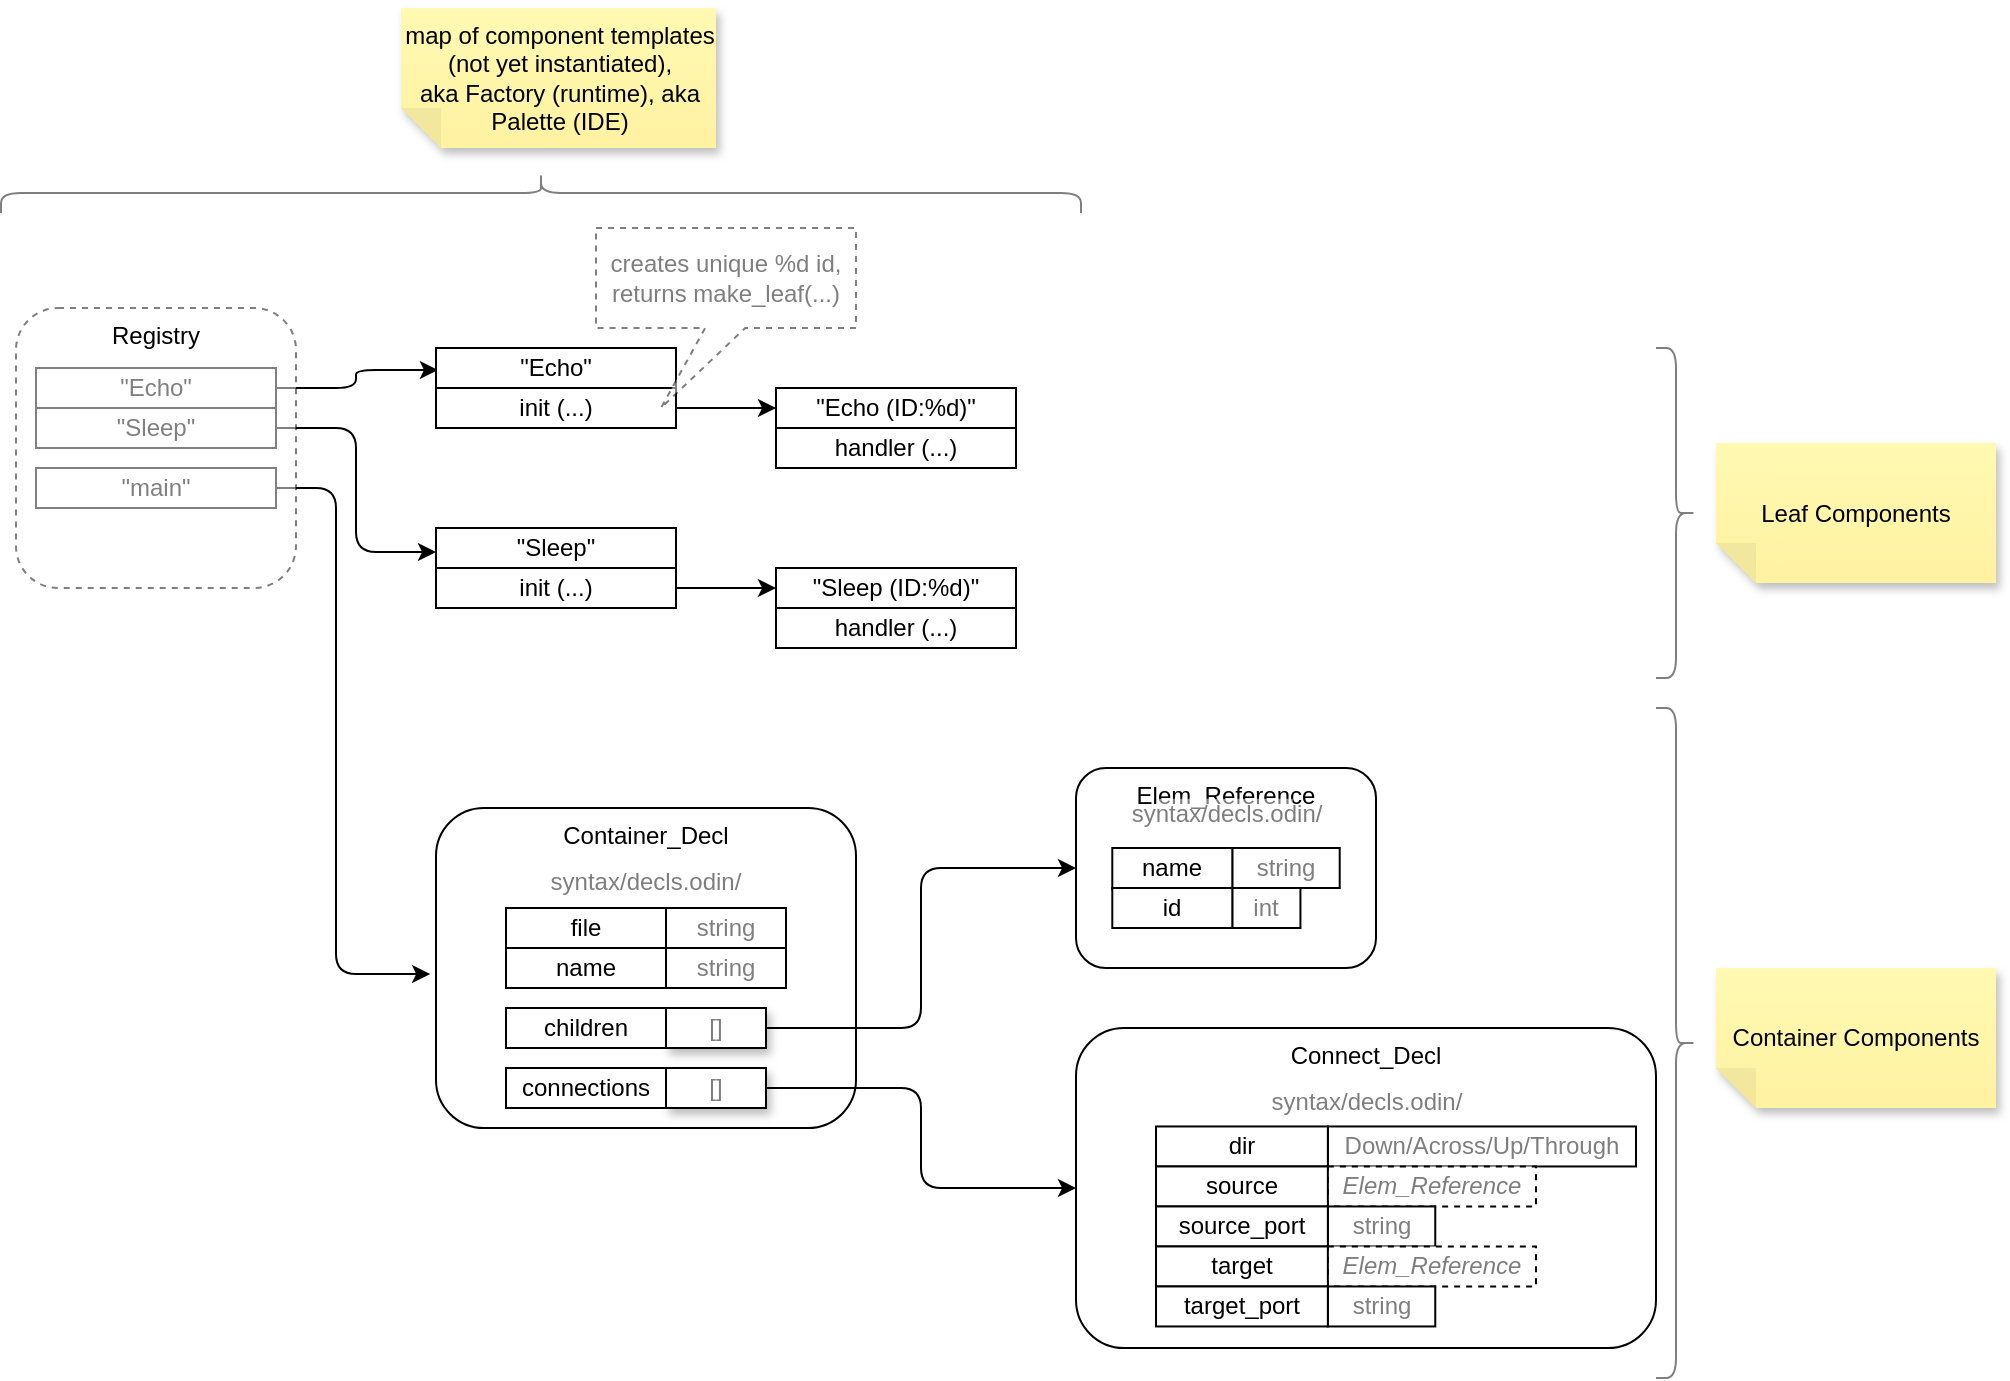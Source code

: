 <mxfile compressed="false" version="21.2.8" type="device" pages="3">
  <diagram id="HIAQpHa9f_TMxrQvzvvr" name="Page-1">
    <mxGraphModel dx="1084" dy="1627" grid="1" gridSize="10" guides="1" tooltips="1" connect="0" arrows="1" fold="1" page="1" pageScale="1" pageWidth="1100" pageHeight="850" math="0" shadow="0">
      <root>
        <mxCell id="0" />
        <mxCell id="1" parent="0" />
        <mxCell id="Gn25AzzNL3TXGhfPI7I1-32" style="edgeStyle=orthogonalEdgeStyle;rounded=1;orthogonalLoop=1;jettySize=auto;html=1;entryX=-0.014;entryY=0.519;entryDx=0;entryDy=0;entryPerimeter=0;" edge="1" parent="1" source="g4-oYEGdUv2HzbDlXlDf-1" target="Gn25AzzNL3TXGhfPI7I1-1">
          <mxGeometry relative="1" as="geometry">
            <Array as="points">
              <mxPoint x="230" y="140" />
              <mxPoint x="230" y="383" />
            </Array>
          </mxGeometry>
        </mxCell>
        <mxCell id="g4-oYEGdUv2HzbDlXlDf-1" value="&quot;main&quot;" style="rounded=0;whiteSpace=wrap;html=1;strokeColor=default;" parent="1" vertex="1">
          <mxGeometry x="80" y="130" width="120" height="20" as="geometry" />
        </mxCell>
        <mxCell id="4T75V_cfwWz9x7sW5jbC-8" style="edgeStyle=orthogonalEdgeStyle;rounded=1;orthogonalLoop=1;jettySize=auto;html=1;entryX=0.008;entryY=0.55;entryDx=0;entryDy=0;entryPerimeter=0;" parent="1" source="4T75V_cfwWz9x7sW5jbC-1" target="4T75V_cfwWz9x7sW5jbC-3" edge="1">
          <mxGeometry relative="1" as="geometry" />
        </mxCell>
        <mxCell id="4T75V_cfwWz9x7sW5jbC-1" value="&quot;Echo&quot;" style="rounded=0;whiteSpace=wrap;html=1;" parent="1" vertex="1">
          <mxGeometry x="80" y="80" width="120" height="20" as="geometry" />
        </mxCell>
        <mxCell id="4T75V_cfwWz9x7sW5jbC-14" style="edgeStyle=orthogonalEdgeStyle;rounded=1;orthogonalLoop=1;jettySize=auto;html=1;entryX=0;entryY=0.6;entryDx=0;entryDy=0;entryPerimeter=0;" parent="1" source="4T75V_cfwWz9x7sW5jbC-2" target="4T75V_cfwWz9x7sW5jbC-9" edge="1">
          <mxGeometry relative="1" as="geometry" />
        </mxCell>
        <mxCell id="4T75V_cfwWz9x7sW5jbC-2" value="&quot;Sleep&quot;" style="rounded=0;whiteSpace=wrap;html=1;" parent="1" vertex="1">
          <mxGeometry x="80" y="100" width="120" height="20" as="geometry" />
        </mxCell>
        <mxCell id="4T75V_cfwWz9x7sW5jbC-3" value="&quot;Echo&quot;" style="rounded=0;whiteSpace=wrap;html=1;" parent="1" vertex="1">
          <mxGeometry x="280" y="70" width="120" height="20" as="geometry" />
        </mxCell>
        <mxCell id="4T75V_cfwWz9x7sW5jbC-7" style="edgeStyle=orthogonalEdgeStyle;rounded=0;orthogonalLoop=1;jettySize=auto;html=1;" parent="1" source="4T75V_cfwWz9x7sW5jbC-4" target="4T75V_cfwWz9x7sW5jbC-5" edge="1">
          <mxGeometry relative="1" as="geometry" />
        </mxCell>
        <mxCell id="4T75V_cfwWz9x7sW5jbC-4" value="init (...)" style="rounded=0;whiteSpace=wrap;html=1;" parent="1" vertex="1">
          <mxGeometry x="280" y="90" width="120" height="20" as="geometry" />
        </mxCell>
        <mxCell id="4T75V_cfwWz9x7sW5jbC-5" value="&quot;Echo (ID:%d)&quot;" style="rounded=0;whiteSpace=wrap;html=1;" parent="1" vertex="1">
          <mxGeometry x="450" y="90" width="120" height="20" as="geometry" />
        </mxCell>
        <mxCell id="4T75V_cfwWz9x7sW5jbC-6" value="handler (...)" style="rounded=0;whiteSpace=wrap;html=1;" parent="1" vertex="1">
          <mxGeometry x="450" y="110" width="120" height="20" as="geometry" />
        </mxCell>
        <mxCell id="4T75V_cfwWz9x7sW5jbC-9" value="&quot;Sleep&quot;" style="rounded=0;whiteSpace=wrap;html=1;" parent="1" vertex="1">
          <mxGeometry x="280" y="160" width="120" height="20" as="geometry" />
        </mxCell>
        <mxCell id="4T75V_cfwWz9x7sW5jbC-10" style="edgeStyle=orthogonalEdgeStyle;rounded=0;orthogonalLoop=1;jettySize=auto;html=1;" parent="1" source="4T75V_cfwWz9x7sW5jbC-11" target="4T75V_cfwWz9x7sW5jbC-12" edge="1">
          <mxGeometry relative="1" as="geometry" />
        </mxCell>
        <mxCell id="4T75V_cfwWz9x7sW5jbC-11" value="init (...)" style="rounded=0;whiteSpace=wrap;html=1;" parent="1" vertex="1">
          <mxGeometry x="280" y="180" width="120" height="20" as="geometry" />
        </mxCell>
        <mxCell id="4T75V_cfwWz9x7sW5jbC-12" value="&quot;Sleep (ID:%d)&quot;" style="rounded=0;whiteSpace=wrap;html=1;" parent="1" vertex="1">
          <mxGeometry x="450" y="180" width="120" height="20" as="geometry" />
        </mxCell>
        <mxCell id="4T75V_cfwWz9x7sW5jbC-13" value="handler (...)" style="rounded=0;whiteSpace=wrap;html=1;" parent="1" vertex="1">
          <mxGeometry x="450" y="200" width="120" height="20" as="geometry" />
        </mxCell>
        <mxCell id="4T75V_cfwWz9x7sW5jbC-15" value="creates unique %d id, returns make_leaf(...)" style="shape=callout;whiteSpace=wrap;html=1;perimeter=calloutPerimeter;position2=0.25;sketch=0;opacity=50;dashed=1;textOpacity=50;size=40;position=0.42;" parent="1" vertex="1">
          <mxGeometry x="360" y="10" width="130" height="90" as="geometry" />
        </mxCell>
        <mxCell id="4T75V_cfwWz9x7sW5jbC-17" value="" style="shape=curlyBracket;whiteSpace=wrap;html=1;rounded=1;sketch=0;opacity=50;rotation=90;" parent="1" vertex="1">
          <mxGeometry x="322.5" y="-277.5" width="20" height="540" as="geometry" />
        </mxCell>
        <mxCell id="4T75V_cfwWz9x7sW5jbC-19" value="" style="shape=curlyBracket;whiteSpace=wrap;html=1;rounded=1;sketch=0;opacity=50;rotation=180;" parent="1" vertex="1">
          <mxGeometry x="890" y="70" width="20" height="165" as="geometry" />
        </mxCell>
        <mxCell id="lQUbi2AbTJ4X6Ntoivm1-1" value="" style="shape=curlyBracket;whiteSpace=wrap;html=1;rounded=1;sketch=0;opacity=50;rotation=180;" parent="1" vertex="1">
          <mxGeometry x="890" y="250" width="20" height="335" as="geometry" />
        </mxCell>
        <mxCell id="roGd0_rd0oqcn5rKueOC-1" value="Leaf Components" style="shape=note;whiteSpace=wrap;html=1;backgroundOutline=1;fontColor=#000000;darkOpacity=0.05;fillColor=#FFF9B2;strokeColor=none;fillStyle=solid;direction=west;gradientDirection=north;gradientColor=#FFF2A1;shadow=1;size=20;pointerEvents=1;" vertex="1" parent="1">
          <mxGeometry x="920" y="117.5" width="140" height="70" as="geometry" />
        </mxCell>
        <mxCell id="roGd0_rd0oqcn5rKueOC-2" value="Container Components" style="shape=note;whiteSpace=wrap;html=1;backgroundOutline=1;fontColor=#000000;darkOpacity=0.05;fillColor=#FFF9B2;strokeColor=none;fillStyle=solid;direction=west;gradientDirection=north;gradientColor=#FFF2A1;shadow=1;size=20;pointerEvents=1;" vertex="1" parent="1">
          <mxGeometry x="920" y="380" width="140" height="70" as="geometry" />
        </mxCell>
        <mxCell id="Gn25AzzNL3TXGhfPI7I1-1" value="Container_Decl" style="rounded=1;whiteSpace=wrap;html=1;sketch=0;gradientColor=#ffffff;verticalAlign=top;container=1;" vertex="1" parent="1">
          <mxGeometry x="280" y="300" width="210" height="160" as="geometry">
            <mxRectangle x="440" y="880" width="120" height="20" as="alternateBounds" />
          </mxGeometry>
        </mxCell>
        <mxCell id="Gn25AzzNL3TXGhfPI7I1-2" value="&lt;span&gt;syntax/decls.odin/&lt;/span&gt;" style="rounded=0;whiteSpace=wrap;html=1;sketch=0;gradientColor=#ffffff;opacity=50;textOpacity=50;strokeColor=none;" vertex="1" parent="Gn25AzzNL3TXGhfPI7I1-1">
          <mxGeometry x="45" y="24.615" width="120" height="24.615" as="geometry" />
        </mxCell>
        <mxCell id="Gn25AzzNL3TXGhfPI7I1-3" value="string" style="rounded=0;whiteSpace=wrap;html=1;sketch=0;gradientColor=#ffffff;textOpacity=50;" vertex="1" parent="Gn25AzzNL3TXGhfPI7I1-1">
          <mxGeometry x="115" y="50" width="60" height="20" as="geometry" />
        </mxCell>
        <mxCell id="Gn25AzzNL3TXGhfPI7I1-4" value="file" style="rounded=0;whiteSpace=wrap;html=1;sketch=0;gradientColor=#ffffff;" vertex="1" parent="Gn25AzzNL3TXGhfPI7I1-1">
          <mxGeometry x="35" y="50" width="80" height="20" as="geometry" />
        </mxCell>
        <mxCell id="Gn25AzzNL3TXGhfPI7I1-5" value="string" style="rounded=0;whiteSpace=wrap;html=1;sketch=0;gradientColor=#ffffff;textOpacity=50;" vertex="1" parent="Gn25AzzNL3TXGhfPI7I1-1">
          <mxGeometry x="115" y="70" width="60" height="20" as="geometry" />
        </mxCell>
        <mxCell id="Gn25AzzNL3TXGhfPI7I1-6" value="name" style="rounded=0;whiteSpace=wrap;html=1;sketch=0;gradientColor=#ffffff;" vertex="1" parent="Gn25AzzNL3TXGhfPI7I1-1">
          <mxGeometry x="35" y="70" width="80" height="20" as="geometry" />
        </mxCell>
        <mxCell id="Gn25AzzNL3TXGhfPI7I1-7" value="[]" style="rounded=0;whiteSpace=wrap;html=1;sketch=0;gradientColor=#ffffff;textOpacity=50;shadow=1;" vertex="1" parent="Gn25AzzNL3TXGhfPI7I1-1">
          <mxGeometry x="115" y="100" width="50" height="20" as="geometry" />
        </mxCell>
        <mxCell id="Gn25AzzNL3TXGhfPI7I1-8" value="children" style="rounded=0;whiteSpace=wrap;html=1;sketch=0;gradientColor=#ffffff;" vertex="1" parent="Gn25AzzNL3TXGhfPI7I1-1">
          <mxGeometry x="35" y="100" width="80" height="20" as="geometry" />
        </mxCell>
        <mxCell id="Gn25AzzNL3TXGhfPI7I1-9" value="[]" style="rounded=0;whiteSpace=wrap;html=1;sketch=0;gradientColor=#ffffff;textOpacity=50;shadow=1;" vertex="1" parent="Gn25AzzNL3TXGhfPI7I1-1">
          <mxGeometry x="115" y="130" width="50" height="20" as="geometry" />
        </mxCell>
        <mxCell id="Gn25AzzNL3TXGhfPI7I1-10" value="connections" style="rounded=0;whiteSpace=wrap;html=1;sketch=0;gradientColor=#ffffff;" vertex="1" parent="Gn25AzzNL3TXGhfPI7I1-1">
          <mxGeometry x="35" y="130" width="80" height="20" as="geometry" />
        </mxCell>
        <mxCell id="Gn25AzzNL3TXGhfPI7I1-11" value="Connect_Decl" style="rounded=1;whiteSpace=wrap;html=1;sketch=0;gradientColor=#ffffff;verticalAlign=top;container=1;" vertex="1" parent="1">
          <mxGeometry x="600" y="410" width="290" height="160" as="geometry">
            <mxRectangle x="680" y="990" width="120" height="20" as="alternateBounds" />
          </mxGeometry>
        </mxCell>
        <mxCell id="Gn25AzzNL3TXGhfPI7I1-12" value="&lt;span&gt;syntax/decls.odin/&lt;/span&gt;" style="rounded=0;whiteSpace=wrap;html=1;sketch=0;gradientColor=#ffffff;opacity=50;textOpacity=50;strokeColor=none;" vertex="1" parent="Gn25AzzNL3TXGhfPI7I1-11">
          <mxGeometry x="80.553" y="24.615" width="128.889" height="24.615" as="geometry" />
        </mxCell>
        <mxCell id="Gn25AzzNL3TXGhfPI7I1-13" value="Down/Across/Up/Through" style="rounded=0;whiteSpace=wrap;html=1;sketch=0;gradientColor=#ffffff;textOpacity=50;" vertex="1" parent="Gn25AzzNL3TXGhfPI7I1-11">
          <mxGeometry x="125.93" y="49.23" width="154.07" height="20" as="geometry" />
        </mxCell>
        <mxCell id="Gn25AzzNL3TXGhfPI7I1-14" value="dir" style="rounded=0;whiteSpace=wrap;html=1;sketch=0;gradientColor=#ffffff;" vertex="1" parent="Gn25AzzNL3TXGhfPI7I1-11">
          <mxGeometry x="40.003" y="49.23" width="85.926" height="20" as="geometry" />
        </mxCell>
        <mxCell id="Gn25AzzNL3TXGhfPI7I1-15" value="&lt;i&gt;Elem_Reference&lt;/i&gt;" style="rounded=0;whiteSpace=wrap;html=1;sketch=0;gradientColor=#ffffff;textOpacity=50;dashed=1;" vertex="1" parent="Gn25AzzNL3TXGhfPI7I1-11">
          <mxGeometry x="125.93" y="69.23" width="104.07" height="20" as="geometry" />
        </mxCell>
        <mxCell id="Gn25AzzNL3TXGhfPI7I1-16" value="source" style="rounded=0;whiteSpace=wrap;html=1;sketch=0;gradientColor=#ffffff;" vertex="1" parent="Gn25AzzNL3TXGhfPI7I1-11">
          <mxGeometry x="40.003" y="69.23" width="85.926" height="20" as="geometry" />
        </mxCell>
        <mxCell id="Gn25AzzNL3TXGhfPI7I1-17" value="string" style="rounded=0;whiteSpace=wrap;html=1;sketch=0;gradientColor=#ffffff;textOpacity=50;" vertex="1" parent="Gn25AzzNL3TXGhfPI7I1-11">
          <mxGeometry x="125.929" y="89.23" width="53.704" height="20" as="geometry" />
        </mxCell>
        <mxCell id="Gn25AzzNL3TXGhfPI7I1-18" value="source_port" style="rounded=0;whiteSpace=wrap;html=1;sketch=0;gradientColor=#ffffff;" vertex="1" parent="Gn25AzzNL3TXGhfPI7I1-11">
          <mxGeometry x="40.003" y="89.23" width="85.926" height="20" as="geometry" />
        </mxCell>
        <mxCell id="Gn25AzzNL3TXGhfPI7I1-19" value="&lt;i&gt;Elem_Reference&lt;/i&gt;" style="rounded=0;whiteSpace=wrap;html=1;sketch=0;gradientColor=#ffffff;textOpacity=50;dashed=1;" vertex="1" parent="Gn25AzzNL3TXGhfPI7I1-11">
          <mxGeometry x="125.93" y="109.23" width="104.07" height="20" as="geometry" />
        </mxCell>
        <mxCell id="Gn25AzzNL3TXGhfPI7I1-20" value="target" style="rounded=0;whiteSpace=wrap;html=1;sketch=0;gradientColor=#ffffff;" vertex="1" parent="Gn25AzzNL3TXGhfPI7I1-11">
          <mxGeometry x="40.003" y="109.23" width="85.926" height="20" as="geometry" />
        </mxCell>
        <mxCell id="Gn25AzzNL3TXGhfPI7I1-21" value="string" style="rounded=0;whiteSpace=wrap;html=1;sketch=0;gradientColor=#ffffff;textOpacity=50;" vertex="1" parent="Gn25AzzNL3TXGhfPI7I1-11">
          <mxGeometry x="125.929" y="129.23" width="53.704" height="20" as="geometry" />
        </mxCell>
        <mxCell id="Gn25AzzNL3TXGhfPI7I1-22" value="target_port" style="rounded=0;whiteSpace=wrap;html=1;sketch=0;gradientColor=#ffffff;" vertex="1" parent="Gn25AzzNL3TXGhfPI7I1-11">
          <mxGeometry x="40.003" y="129.23" width="85.926" height="20" as="geometry" />
        </mxCell>
        <mxCell id="Gn25AzzNL3TXGhfPI7I1-23" style="edgeStyle=orthogonalEdgeStyle;rounded=1;orthogonalLoop=1;jettySize=auto;html=1;entryX=0;entryY=0.5;entryDx=0;entryDy=0;" edge="1" parent="1" source="Gn25AzzNL3TXGhfPI7I1-9" target="Gn25AzzNL3TXGhfPI7I1-11">
          <mxGeometry relative="1" as="geometry" />
        </mxCell>
        <mxCell id="Gn25AzzNL3TXGhfPI7I1-24" value="Elem_Reference" style="rounded=1;whiteSpace=wrap;html=1;sketch=0;gradientColor=#ffffff;verticalAlign=top;container=1;" vertex="1" parent="1">
          <mxGeometry x="600" y="280" width="150" height="100" as="geometry">
            <mxRectangle x="680" y="990" width="120" height="20" as="alternateBounds" />
          </mxGeometry>
        </mxCell>
        <mxCell id="Gn25AzzNL3TXGhfPI7I1-25" value="&lt;span&gt;syntax/decls.odin/&lt;/span&gt;" style="rounded=0;whiteSpace=wrap;html=1;sketch=0;gradientColor=#ffffff;opacity=50;textOpacity=50;strokeColor=none;" vertex="1" parent="Gn25AzzNL3TXGhfPI7I1-24">
          <mxGeometry x="41.666" y="15.385" width="66.667" height="15.385" as="geometry" />
        </mxCell>
        <mxCell id="Gn25AzzNL3TXGhfPI7I1-26" value="string" style="rounded=0;whiteSpace=wrap;html=1;sketch=0;gradientColor=#ffffff;textOpacity=50;" vertex="1" parent="Gn25AzzNL3TXGhfPI7I1-24">
          <mxGeometry x="78.149" y="40" width="53.704" height="20" as="geometry" />
        </mxCell>
        <mxCell id="Gn25AzzNL3TXGhfPI7I1-27" value="name" style="rounded=0;whiteSpace=wrap;html=1;sketch=0;gradientColor=#ffffff;" vertex="1" parent="Gn25AzzNL3TXGhfPI7I1-24">
          <mxGeometry x="18.15" y="40" width="60" height="20.77" as="geometry" />
        </mxCell>
        <mxCell id="Gn25AzzNL3TXGhfPI7I1-28" value="int" style="rounded=0;whiteSpace=wrap;html=1;sketch=0;gradientColor=#ffffff;textOpacity=50;" vertex="1" parent="Gn25AzzNL3TXGhfPI7I1-24">
          <mxGeometry x="78.15" y="60" width="34.07" height="20" as="geometry" />
        </mxCell>
        <mxCell id="Gn25AzzNL3TXGhfPI7I1-29" value="id" style="rounded=0;whiteSpace=wrap;html=1;sketch=0;gradientColor=#ffffff;" vertex="1" parent="Gn25AzzNL3TXGhfPI7I1-24">
          <mxGeometry x="18.15" y="60" width="60" height="20" as="geometry" />
        </mxCell>
        <mxCell id="Gn25AzzNL3TXGhfPI7I1-30" style="edgeStyle=orthogonalEdgeStyle;rounded=1;orthogonalLoop=1;jettySize=auto;html=1;entryX=0;entryY=0.5;entryDx=0;entryDy=0;" edge="1" parent="1" source="Gn25AzzNL3TXGhfPI7I1-7" target="Gn25AzzNL3TXGhfPI7I1-24">
          <mxGeometry relative="1" as="geometry" />
        </mxCell>
        <mxCell id="Gn25AzzNL3TXGhfPI7I1-31" value="map of component templates (not yet instantiated),&lt;br style=&quot;border-color: var(--border-color);&quot;&gt;aka Factory (runtime), aka Palette (IDE)" style="shape=note;whiteSpace=wrap;html=1;backgroundOutline=1;fontColor=#000000;darkOpacity=0.05;fillColor=#FFF9B2;strokeColor=none;fillStyle=solid;direction=west;gradientDirection=north;gradientColor=#FFF2A1;shadow=1;size=20;pointerEvents=1;" vertex="1" parent="1">
          <mxGeometry x="262.5" y="-100" width="157.5" height="70" as="geometry" />
        </mxCell>
        <mxCell id="4T75V_cfwWz9x7sW5jbC-16" value="Registry" style="rounded=1;whiteSpace=wrap;html=1;dashed=1;sketch=0;opacity=50;verticalAlign=top;" parent="1" vertex="1">
          <mxGeometry x="70" y="50" width="140" height="140" as="geometry" />
        </mxCell>
      </root>
    </mxGraphModel>
  </diagram>
  <diagram id="JdQcsQlLEU4ushLsin_b" name="Page-2">
    <mxGraphModel dx="1147" dy="751" grid="1" gridSize="10" guides="1" tooltips="1" connect="1" arrows="1" fold="1" page="1" pageScale="1" pageWidth="1100" pageHeight="850" math="0" shadow="0">
      <root>
        <mxCell id="p5dOlFB6bxkWJagYyOLQ-0" />
        <mxCell id="p5dOlFB6bxkWJagYyOLQ-1" parent="p5dOlFB6bxkWJagYyOLQ-0" />
        <mxCell id="p5dOlFB6bxkWJagYyOLQ-12" value="decl_collector" style="rounded=1;whiteSpace=wrap;html=1;sketch=0;container=1;recursiveResize=0;verticalAlign=top;arcSize=6;fontStyle=1;autosize=0;points=[];absoluteArcSize=1;shadow=1;strokeColor=#001DBC;fillColor=#0050ef;fontColor=#ffffff;gradientColor=#ffffff;fontFamily=Virgil;fontSource=https%3A%2F%2Fvirgil.excalidraw.com%2FVirgil.woff2;" vertex="1" parent="p5dOlFB6bxkWJagYyOLQ-1">
          <mxGeometry x="653" y="675" width="134" height="87" as="geometry">
            <mxRectangle x="-98" y="-1230" width="99" height="26" as="alternateBounds" />
          </mxGeometry>
        </mxCell>
        <mxCell id="p5dOlFB6bxkWJagYyOLQ-13" value="decl" style="rounded=1;whiteSpace=wrap;html=1;sketch=0;points=[[0,0.5,0,0,0],[1,0.5,0,0,0]];arcSize=50;fontFamily=Virgil;fontSource=https%3A%2F%2Fvirgil.excalidraw.com%2FVirgil.woff2;" vertex="1" parent="p5dOlFB6bxkWJagYyOLQ-12">
          <mxGeometry x="-16.75" y="36" width="66" height="25" as="geometry" />
        </mxCell>
        <mxCell id="p5dOlFB6bxkWJagYyOLQ-14" value="decl_array" style="rounded=1;whiteSpace=wrap;html=1;sketch=0;points=[[0,0.5,0,0,0],[1,0.5,0,0,0]];fillColor=#1ba1e2;fontColor=#ffffff;strokeColor=#006EAF;arcSize=50;fontFamily=Virgil;fontSource=https%3A%2F%2Fvirgil.excalidraw.com%2FVirgil.woff2;" vertex="1" parent="p5dOlFB6bxkWJagYyOLQ-12">
          <mxGeometry x="84.75" y="36" width="66" height="25" as="geometry" />
        </mxCell>
        <mxCell id="p5dOlFB6bxkWJagYyOLQ-20" value="page_from_element" style="rounded=1;whiteSpace=wrap;html=1;sketch=0;container=1;recursiveResize=0;verticalAlign=top;arcSize=6;fontStyle=1;autosize=0;points=[];absoluteArcSize=1;shadow=1;strokeColor=#001DBC;fillColor=#0050ef;fontColor=#ffffff;gradientColor=#ffffff;fontFamily=Virgil;fontSource=https%3A%2F%2Fvirgil.excalidraw.com%2FVirgil.woff2;" vertex="1" parent="p5dOlFB6bxkWJagYyOLQ-1">
          <mxGeometry x="590" y="340" width="150" height="140" as="geometry">
            <mxRectangle x="-98" y="-1230" width="99" height="26" as="alternateBounds" />
          </mxGeometry>
        </mxCell>
        <mxCell id="p5dOlFB6bxkWJagYyOLQ-21" value="root" style="rounded=1;whiteSpace=wrap;html=1;sketch=0;points=[[0,0.5,0,0,0],[1,0.5,0,0,0]];arcSize=50;fontFamily=Virgil;fontSource=https%3A%2F%2Fvirgil.excalidraw.com%2FVirgil.woff2;" vertex="1" parent="p5dOlFB6bxkWJagYyOLQ-20">
          <mxGeometry x="-30" y="80" width="66" height="25" as="geometry" />
        </mxCell>
        <mxCell id="p5dOlFB6bxkWJagYyOLQ-22" value="page" style="rounded=1;whiteSpace=wrap;html=1;sketch=0;points=[[0,0.5,0,0,0],[1,0.5,0,0,0]];fillColor=#1ba1e2;fontColor=#ffffff;strokeColor=#006EAF;arcSize=50;fontFamily=Virgil;fontSource=https%3A%2F%2Fvirgil.excalidraw.com%2FVirgil.woff2;" vertex="1" parent="p5dOlFB6bxkWJagYyOLQ-20">
          <mxGeometry x="84.75" y="36" width="75.25" height="25" as="geometry" />
        </mxCell>
        <mxCell id="p5dOlFB6bxkWJagYyOLQ-2" value="read_entire_file" style="rounded=1;whiteSpace=wrap;html=1;sketch=0;container=1;recursiveResize=0;verticalAlign=top;arcSize=6;fontStyle=1;autosize=0;points=[];absoluteArcSize=1;shadow=1;strokeColor=#001DBC;fillColor=#0050ef;fontColor=#ffffff;gradientColor=#ffffff;fontFamily=Virgil;fontSource=https%3A%2F%2Fvirgil.excalidraw.com%2FVirgil.woff2;" vertex="1" parent="p5dOlFB6bxkWJagYyOLQ-20">
          <mxGeometry x="-290" y="-220" width="134" height="125" as="geometry">
            <mxRectangle x="-98" y="-1230" width="99" height="26" as="alternateBounds" />
          </mxGeometry>
        </mxCell>
        <mxCell id="p5dOlFB6bxkWJagYyOLQ-3" value="path" style="rounded=1;whiteSpace=wrap;html=1;sketch=0;points=[[0,0.5,0,0,0],[1,0.5,0,0,0]];arcSize=50;fontFamily=Virgil;fontSource=https%3A%2F%2Fvirgil.excalidraw.com%2FVirgil.woff2;" vertex="1" parent="p5dOlFB6bxkWJagYyOLQ-2">
          <mxGeometry x="-16.75" y="36" width="66" height="25" as="geometry" />
        </mxCell>
        <mxCell id="p5dOlFB6bxkWJagYyOLQ-4" value="file" style="rounded=1;whiteSpace=wrap;html=1;sketch=0;points=[[0,0.5,0,0,0],[1,0.5,0,0,0]];fillColor=#1ba1e2;fontColor=#ffffff;strokeColor=#006EAF;arcSize=50;fontFamily=Virgil;fontSource=https%3A%2F%2Fvirgil.excalidraw.com%2FVirgil.woff2;" vertex="1" parent="p5dOlFB6bxkWJagYyOLQ-2">
          <mxGeometry x="84.75" y="36" width="66" height="25" as="geometry" />
        </mxCell>
        <mxCell id="p5dOlFB6bxkWJagYyOLQ-6" value="err" style="rounded=1;whiteSpace=wrap;html=1;sketch=0;points=[[0,0.5,0,0,0],[1,0.5,0,0,0]];fillColor=#1ba1e2;fontColor=#ffffff;strokeColor=#006EAF;arcSize=50;fontFamily=Virgil;fontSource=https%3A%2F%2Fvirgil.excalidraw.com%2FVirgil.woff2;" vertex="1" parent="p5dOlFB6bxkWJagYyOLQ-2">
          <mxGeometry x="84.75" y="82.5" width="66" height="25" as="geometry" />
        </mxCell>
        <mxCell id="p5dOlFB6bxkWJagYyOLQ-7" value="walk_xml" style="rounded=1;whiteSpace=wrap;html=1;sketch=0;container=1;recursiveResize=0;verticalAlign=top;arcSize=6;fontStyle=1;autosize=0;points=[];absoluteArcSize=1;shadow=1;strokeColor=#001DBC;fillColor=#0050ef;fontColor=#ffffff;gradientColor=#ffffff;fontFamily=Virgil;fontSource=https%3A%2F%2Fvirgil.excalidraw.com%2FVirgil.woff2;" vertex="1" parent="p5dOlFB6bxkWJagYyOLQ-20">
          <mxGeometry x="-50" y="-220" width="134" height="125" as="geometry">
            <mxRectangle x="-98" y="-1230" width="99" height="26" as="alternateBounds" />
          </mxGeometry>
        </mxCell>
        <mxCell id="p5dOlFB6bxkWJagYyOLQ-8" value="xml" style="rounded=1;whiteSpace=wrap;html=1;sketch=0;points=[[0,0.5,0,0,0],[1,0.5,0,0,0]];arcSize=50;fontFamily=Virgil;fontSource=https%3A%2F%2Fvirgil.excalidraw.com%2FVirgil.woff2;" vertex="1" parent="p5dOlFB6bxkWJagYyOLQ-7">
          <mxGeometry x="-16.75" y="36" width="66" height="25" as="geometry" />
        </mxCell>
        <mxCell id="p5dOlFB6bxkWJagYyOLQ-9" value="element" style="rounded=1;whiteSpace=wrap;html=1;sketch=0;points=[[0,0.5,0,0,0],[1,0.5,0,0,0]];fillColor=#1ba1e2;fontColor=#ffffff;strokeColor=#006EAF;arcSize=50;fontFamily=Virgil;fontSource=https%3A%2F%2Fvirgil.excalidraw.com%2FVirgil.woff2;" vertex="1" parent="p5dOlFB6bxkWJagYyOLQ-7">
          <mxGeometry x="84.75" y="36" width="66" height="25" as="geometry" />
        </mxCell>
        <mxCell id="p5dOlFB6bxkWJagYyOLQ-10" value="err" style="rounded=1;whiteSpace=wrap;html=1;sketch=0;points=[[0,0.5,0,0,0],[1,0.5,0,0,0]];fillColor=#1ba1e2;fontColor=#ffffff;strokeColor=#006EAF;arcSize=50;fontFamily=Virgil;fontSource=https%3A%2F%2Fvirgil.excalidraw.com%2FVirgil.woff2;" vertex="1" parent="p5dOlFB6bxkWJagYyOLQ-7">
          <mxGeometry x="84.75" y="82.5" width="66" height="25" as="geometry" />
        </mxCell>
        <mxCell id="p5dOlFB6bxkWJagYyOLQ-15" value="root_only" style="rounded=1;whiteSpace=wrap;html=1;sketch=0;container=1;recursiveResize=0;verticalAlign=top;arcSize=6;fontStyle=1;autosize=0;points=[];absoluteArcSize=1;shadow=1;strokeColor=#001DBC;fillColor=#0050ef;fontColor=#ffffff;gradientColor=#ffffff;fontFamily=Virgil;fontSource=https%3A%2F%2Fvirgil.excalidraw.com%2FVirgil.woff2;" vertex="1" parent="p5dOlFB6bxkWJagYyOLQ-20">
          <mxGeometry x="-246" y="42" width="130" height="87" as="geometry">
            <mxRectangle x="-98" y="-1230" width="99" height="26" as="alternateBounds" />
          </mxGeometry>
        </mxCell>
        <mxCell id="p5dOlFB6bxkWJagYyOLQ-16" value="element" style="rounded=1;whiteSpace=wrap;html=1;sketch=0;points=[[0,0.5,0,0,0],[1,0.5,0,0,0]];arcSize=50;fontFamily=Virgil;fontSource=https%3A%2F%2Fvirgil.excalidraw.com%2FVirgil.woff2;" vertex="1" parent="p5dOlFB6bxkWJagYyOLQ-15">
          <mxGeometry x="-30" y="36" width="66" height="25" as="geometry" />
        </mxCell>
        <mxCell id="p5dOlFB6bxkWJagYyOLQ-17" value="root_element" style="rounded=1;whiteSpace=wrap;html=1;sketch=0;points=[[0,0.5,0,0,0],[1,0.5,0,0,0]];fillColor=#1ba1e2;fontColor=#ffffff;strokeColor=#006EAF;arcSize=50;fontFamily=Virgil;fontSource=https%3A%2F%2Fvirgil.excalidraw.com%2FVirgil.woff2;" vertex="1" parent="p5dOlFB6bxkWJagYyOLQ-15">
          <mxGeometry x="84.75" y="36" width="75.25" height="25" as="geometry" />
        </mxCell>
        <mxCell id="p5dOlFB6bxkWJagYyOLQ-11" style="edgeStyle=orthogonalEdgeStyle;rounded=1;orthogonalLoop=1;jettySize=auto;html=1;exitX=1;exitY=0.5;exitDx=0;exitDy=0;exitPerimeter=0;entryX=0;entryY=0.5;entryDx=0;entryDy=0;entryPerimeter=0;fontFamily=Virgil;fontSource=https%3A%2F%2Fvirgil.excalidraw.com%2FVirgil.woff2;" edge="1" parent="p5dOlFB6bxkWJagYyOLQ-20" source="p5dOlFB6bxkWJagYyOLQ-4" target="p5dOlFB6bxkWJagYyOLQ-8">
          <mxGeometry relative="1" as="geometry" />
        </mxCell>
        <mxCell id="p5dOlFB6bxkWJagYyOLQ-19" style="edgeStyle=orthogonalEdgeStyle;rounded=1;orthogonalLoop=1;jettySize=auto;html=1;exitX=1;exitY=0.5;exitDx=0;exitDy=0;exitPerimeter=0;entryX=0;entryY=0.5;entryDx=0;entryDy=0;entryPerimeter=0;fontFamily=Virgil;fontSource=https%3A%2F%2Fvirgil.excalidraw.com%2FVirgil.woff2;" edge="1" parent="p5dOlFB6bxkWJagYyOLQ-20" source="p5dOlFB6bxkWJagYyOLQ-9" target="p5dOlFB6bxkWJagYyOLQ-16">
          <mxGeometry relative="1" as="geometry" />
        </mxCell>
        <mxCell id="p5dOlFB6bxkWJagYyOLQ-43" style="edgeStyle=orthogonalEdgeStyle;rounded=1;orthogonalLoop=1;jettySize=auto;html=1;exitX=1;exitY=0.5;exitDx=0;exitDy=0;exitPerimeter=0;entryX=0;entryY=0.5;entryDx=0;entryDy=0;entryPerimeter=0;fontFamily=Virgil;fontSource=https%3A%2F%2Fvirgil.excalidraw.com%2FVirgil.woff2;" edge="1" parent="p5dOlFB6bxkWJagYyOLQ-20" source="p5dOlFB6bxkWJagYyOLQ-17" target="p5dOlFB6bxkWJagYyOLQ-21">
          <mxGeometry relative="1" as="geometry" />
        </mxCell>
        <mxCell id="p5dOlFB6bxkWJagYyOLQ-24" value="xml" style="rounded=1;whiteSpace=wrap;html=1;sketch=0;points=[[0,0.5,0,0,0],[1,0.5,0,0,0]];arcSize=50;fontFamily=Virgil;fontSource=https%3A%2F%2Fvirgil.excalidraw.com%2FVirgil.woff2;" vertex="1" parent="p5dOlFB6bxkWJagYyOLQ-1">
          <mxGeometry x="560" y="380" width="66" height="25" as="geometry" />
        </mxCell>
        <mxCell id="p5dOlFB6bxkWJagYyOLQ-26" value="container_decl_from_page" style="rounded=1;whiteSpace=wrap;html=1;sketch=0;container=1;recursiveResize=0;verticalAlign=top;arcSize=6;fontStyle=1;autosize=0;points=[];absoluteArcSize=1;shadow=1;strokeColor=#001DBC;fillColor=#0050ef;fontColor=#ffffff;gradientColor=#ffffff;fontFamily=Virgil;fontSource=https%3A%2F%2Fvirgil.excalidraw.com%2FVirgil.woff2;" vertex="1" parent="p5dOlFB6bxkWJagYyOLQ-1">
          <mxGeometry x="800" y="340" width="190" height="87" as="geometry">
            <mxRectangle x="-98" y="-1230" width="99" height="26" as="alternateBounds" />
          </mxGeometry>
        </mxCell>
        <mxCell id="p5dOlFB6bxkWJagYyOLQ-27" value="page" style="rounded=1;whiteSpace=wrap;html=1;sketch=0;points=[[0,0.5,0,0,0],[1,0.5,0,0,0]];arcSize=50;fontFamily=Virgil;fontSource=https%3A%2F%2Fvirgil.excalidraw.com%2FVirgil.woff2;" vertex="1" parent="p5dOlFB6bxkWJagYyOLQ-26">
          <mxGeometry x="-16.75" y="36" width="66" height="25" as="geometry" />
        </mxCell>
        <mxCell id="p5dOlFB6bxkWJagYyOLQ-28" value="decl" style="rounded=1;whiteSpace=wrap;html=1;sketch=0;points=[[0,0.5,0,0,0],[1,0.5,0,0,0]];fillColor=#1ba1e2;fontColor=#ffffff;strokeColor=#006EAF;arcSize=50;fontFamily=Virgil;fontSource=https%3A%2F%2Fvirgil.excalidraw.com%2FVirgil.woff2;" vertex="1" parent="p5dOlFB6bxkWJagYyOLQ-26">
          <mxGeometry x="130" y="36" width="66" height="25" as="geometry" />
        </mxCell>
        <mxCell id="p5dOlFB6bxkWJagYyOLQ-29" style="edgeStyle=orthogonalEdgeStyle;rounded=1;orthogonalLoop=1;jettySize=auto;html=1;exitX=1;exitY=0.5;exitDx=0;exitDy=0;exitPerimeter=0;entryX=0;entryY=0.5;entryDx=0;entryDy=0;entryPerimeter=0;fontFamily=Virgil;fontSource=https%3A%2F%2Fvirgil.excalidraw.com%2FVirgil.woff2;" edge="1" parent="p5dOlFB6bxkWJagYyOLQ-1" source="p5dOlFB6bxkWJagYyOLQ-22" target="p5dOlFB6bxkWJagYyOLQ-27">
          <mxGeometry relative="1" as="geometry" />
        </mxCell>
        <mxCell id="p5dOlFB6bxkWJagYyOLQ-30" value="set_path" style="rounded=1;whiteSpace=wrap;html=1;sketch=0;container=1;recursiveResize=0;verticalAlign=top;arcSize=6;fontStyle=1;autosize=0;points=[];absoluteArcSize=1;shadow=1;strokeColor=#001DBC;fillColor=#0050ef;fontColor=#ffffff;gradientColor=#ffffff;fontFamily=Virgil;fontSource=https%3A%2F%2Fvirgil.excalidraw.com%2FVirgil.woff2;" vertex="1" parent="p5dOlFB6bxkWJagYyOLQ-1">
          <mxGeometry x="330" y="520" width="134" height="125" as="geometry">
            <mxRectangle x="-98" y="-1230" width="99" height="26" as="alternateBounds" />
          </mxGeometry>
        </mxCell>
        <mxCell id="p5dOlFB6bxkWJagYyOLQ-31" value="decl" style="rounded=1;whiteSpace=wrap;html=1;sketch=0;points=[[0,0.5,0,0,0],[1,0.5,0,0,0]];arcSize=50;fontFamily=Virgil;fontSource=https%3A%2F%2Fvirgil.excalidraw.com%2FVirgil.woff2;" vertex="1" parent="p5dOlFB6bxkWJagYyOLQ-30">
          <mxGeometry x="-16.75" y="36" width="66" height="25" as="geometry" />
        </mxCell>
        <mxCell id="p5dOlFB6bxkWJagYyOLQ-32" value="decl" style="rounded=1;whiteSpace=wrap;html=1;sketch=0;points=[[0,0.5,0,0,0],[1,0.5,0,0,0]];fillColor=#1ba1e2;fontColor=#ffffff;strokeColor=#006EAF;arcSize=50;fontFamily=Virgil;fontSource=https%3A%2F%2Fvirgil.excalidraw.com%2FVirgil.woff2;" vertex="1" parent="p5dOlFB6bxkWJagYyOLQ-30">
          <mxGeometry x="84.75" y="36" width="66" height="25" as="geometry" />
        </mxCell>
        <mxCell id="p5dOlFB6bxkWJagYyOLQ-33" value="path" style="rounded=1;whiteSpace=wrap;html=1;sketch=0;points=[[0,0.5,0,0,0],[1,0.5,0,0,0]];arcSize=50;fontFamily=Virgil;fontSource=https%3A%2F%2Fvirgil.excalidraw.com%2FVirgil.woff2;" vertex="1" parent="p5dOlFB6bxkWJagYyOLQ-30">
          <mxGeometry x="-16.75" y="82.5" width="66" height="25" as="geometry" />
        </mxCell>
        <mxCell id="p5dOlFB6bxkWJagYyOLQ-35" style="edgeStyle=orthogonalEdgeStyle;rounded=1;orthogonalLoop=1;jettySize=auto;html=1;exitX=1;exitY=0.5;exitDx=0;exitDy=0;exitPerimeter=0;entryX=0;entryY=0.5;entryDx=0;entryDy=0;entryPerimeter=0;fontFamily=Virgil;fontSource=https%3A%2F%2Fvirgil.excalidraw.com%2FVirgil.woff2;" edge="1" parent="p5dOlFB6bxkWJagYyOLQ-1" source="p5dOlFB6bxkWJagYyOLQ-28" target="p5dOlFB6bxkWJagYyOLQ-31">
          <mxGeometry relative="1" as="geometry">
            <Array as="points">
              <mxPoint x="1060" y="389" />
              <mxPoint x="1060" y="500" />
              <mxPoint x="280" y="500" />
              <mxPoint x="280" y="569" />
            </Array>
          </mxGeometry>
        </mxCell>
        <mxCell id="p5dOlFB6bxkWJagYyOLQ-36" style="edgeStyle=orthogonalEdgeStyle;rounded=1;orthogonalLoop=1;jettySize=auto;html=1;exitX=1;exitY=0.5;exitDx=0;exitDy=0;exitPerimeter=0;entryX=0;entryY=0.5;entryDx=0;entryDy=0;entryPerimeter=0;fontFamily=Virgil;fontSource=https%3A%2F%2Fvirgil.excalidraw.com%2FVirgil.woff2;" edge="1" parent="p5dOlFB6bxkWJagYyOLQ-1" source="p5dOlFB6bxkWJagYyOLQ-32" target="p5dOlFB6bxkWJagYyOLQ-13">
          <mxGeometry relative="1" as="geometry" />
        </mxCell>
        <mxCell id="p5dOlFB6bxkWJagYyOLQ-39" style="edgeStyle=orthogonalEdgeStyle;rounded=1;orthogonalLoop=1;jettySize=auto;html=1;exitX=1;exitY=0.5;exitDx=0;exitDy=0;exitPerimeter=0;fontFamily=Virgil;fontSource=https%3A%2F%2Fvirgil.excalidraw.com%2FVirgil.woff2;" edge="1" parent="p5dOlFB6bxkWJagYyOLQ-1" source="p5dOlFB6bxkWJagYyOLQ-37" target="p5dOlFB6bxkWJagYyOLQ-3">
          <mxGeometry relative="1" as="geometry" />
        </mxCell>
        <mxCell id="p5dOlFB6bxkWJagYyOLQ-40" style="edgeStyle=orthogonalEdgeStyle;rounded=1;orthogonalLoop=1;jettySize=auto;html=1;entryX=0;entryY=0.5;entryDx=0;entryDy=0;entryPerimeter=0;fontFamily=Virgil;fontSource=https%3A%2F%2Fvirgil.excalidraw.com%2FVirgil.woff2;" edge="1" parent="p5dOlFB6bxkWJagYyOLQ-1" source="p5dOlFB6bxkWJagYyOLQ-37" target="p5dOlFB6bxkWJagYyOLQ-33">
          <mxGeometry relative="1" as="geometry">
            <Array as="points">
              <mxPoint x="220" y="169" />
              <mxPoint x="220" y="615" />
            </Array>
          </mxGeometry>
        </mxCell>
        <mxCell id="p5dOlFB6bxkWJagYyOLQ-37" value="path" style="rhombus;whiteSpace=wrap;html=1;rounded=1;fontStyle=1;glass=0;sketch=0;fontSize=12;points=[[0,0.5,0,0,0],[0.5,0,0,0,0],[0.5,1,0,0,0],[1,0.5,0,0,0]];shadow=1;fontFamily=Virgil;fontSource=https%3A%2F%2Fvirgil.excalidraw.com%2FVirgil.woff2;" vertex="1" parent="p5dOlFB6bxkWJagYyOLQ-1">
          <mxGeometry x="90" y="128.5" width="80" height="80" as="geometry" />
        </mxCell>
        <mxCell id="p5dOlFB6bxkWJagYyOLQ-38" value="output" style="rhombus;whiteSpace=wrap;html=1;rounded=1;fillColor=#0050ef;fontColor=#ffffff;strokeColor=#001DBC;fontStyle=1;glass=0;sketch=0;fontSize=12;points=[[0,0.5,0,0,0],[0.5,0,0,0,0],[0.5,1,0,0,0],[1,0.5,0,0,0]];shadow=1;fontFamily=Virgil;fontSource=https%3A%2F%2Fvirgil.excalidraw.com%2FVirgil.woff2;" vertex="1" parent="p5dOlFB6bxkWJagYyOLQ-1">
          <mxGeometry x="940" y="683.5" width="80" height="80" as="geometry" />
        </mxCell>
        <mxCell id="p5dOlFB6bxkWJagYyOLQ-41" style="edgeStyle=orthogonalEdgeStyle;rounded=1;orthogonalLoop=1;jettySize=auto;html=1;exitX=1;exitY=0.5;exitDx=0;exitDy=0;exitPerimeter=0;fontFamily=Virgil;fontSource=https%3A%2F%2Fvirgil.excalidraw.com%2FVirgil.woff2;" edge="1" parent="p5dOlFB6bxkWJagYyOLQ-1" source="p5dOlFB6bxkWJagYyOLQ-14" target="p5dOlFB6bxkWJagYyOLQ-38">
          <mxGeometry relative="1" as="geometry" />
        </mxCell>
        <mxCell id="p5dOlFB6bxkWJagYyOLQ-42" style="edgeStyle=orthogonalEdgeStyle;rounded=1;orthogonalLoop=1;jettySize=auto;html=1;entryX=0;entryY=0.5;entryDx=0;entryDy=0;entryPerimeter=0;fontFamily=Virgil;fontSource=https%3A%2F%2Fvirgil.excalidraw.com%2FVirgil.woff2;" edge="1" parent="p5dOlFB6bxkWJagYyOLQ-1" source="p5dOlFB6bxkWJagYyOLQ-4" target="p5dOlFB6bxkWJagYyOLQ-24">
          <mxGeometry relative="1" as="geometry">
            <Array as="points">
              <mxPoint x="480" y="169" />
              <mxPoint x="480" y="340" />
              <mxPoint x="540" y="340" />
              <mxPoint x="540" y="393" />
            </Array>
          </mxGeometry>
        </mxCell>
        <mxCell id="p5dOlFB6bxkWJagYyOLQ-44" value="err" style="rhombus;whiteSpace=wrap;html=1;rounded=1;fillColor=#0050ef;fontColor=#ffffff;strokeColor=#001DBC;fontStyle=1;glass=0;sketch=0;fontSize=12;points=[[0,0.5,0,0,0],[0.5,0,0,0,0],[0.5,1,0,0,0],[1,0.5,0,0,0]];shadow=1;fontFamily=Virgil;fontSource=https%3A%2F%2Fvirgil.excalidraw.com%2FVirgil.woff2;" vertex="1" parent="p5dOlFB6bxkWJagYyOLQ-1">
          <mxGeometry x="910" y="175" width="80" height="80" as="geometry" />
        </mxCell>
        <mxCell id="p5dOlFB6bxkWJagYyOLQ-45" style="edgeStyle=orthogonalEdgeStyle;rounded=1;orthogonalLoop=1;jettySize=auto;html=1;exitX=1;exitY=0.5;exitDx=0;exitDy=0;exitPerimeter=0;entryX=0;entryY=0.5;entryDx=0;entryDy=0;entryPerimeter=0;fontFamily=Virgil;fontSource=https%3A%2F%2Fvirgil.excalidraw.com%2FVirgil.woff2;" edge="1" parent="p5dOlFB6bxkWJagYyOLQ-1" source="p5dOlFB6bxkWJagYyOLQ-10" target="p5dOlFB6bxkWJagYyOLQ-44">
          <mxGeometry relative="1" as="geometry" />
        </mxCell>
        <mxCell id="p5dOlFB6bxkWJagYyOLQ-46" style="edgeStyle=orthogonalEdgeStyle;rounded=1;orthogonalLoop=1;jettySize=auto;html=1;fontFamily=Virgil;fontSource=https%3A%2F%2Fvirgil.excalidraw.com%2FVirgil.woff2;" edge="1" parent="p5dOlFB6bxkWJagYyOLQ-1" source="p5dOlFB6bxkWJagYyOLQ-6">
          <mxGeometry relative="1" as="geometry">
            <mxPoint x="910" y="215" as="targetPoint" />
            <Array as="points">
              <mxPoint x="460" y="215" />
              <mxPoint x="460" y="280" />
              <mxPoint x="870" y="280" />
              <mxPoint x="870" y="215" />
            </Array>
          </mxGeometry>
        </mxCell>
      </root>
    </mxGraphModel>
  </diagram>
  <diagram id="APYQz1w-Jh-SN4miGM0H" name="Page-3">
    <mxGraphModel dx="1084" dy="-73" grid="1" gridSize="10" guides="1" tooltips="1" connect="1" arrows="1" fold="1" page="1" pageScale="1" pageWidth="1100" pageHeight="850" math="0" shadow="0">
      <root>
        <mxCell id="B-fRAkIthjXqtXuEevLT-0" />
        <mxCell id="B-fRAkIthjXqtXuEevLT-1" parent="B-fRAkIthjXqtXuEevLT-0" />
        <mxCell id="VUW11cRoj8UzgoUf7MT1-0" value="Page" style="rounded=1;whiteSpace=wrap;html=1;sketch=0;gradientColor=#ffffff;verticalAlign=top;container=1;" parent="B-fRAkIthjXqtXuEevLT-1" vertex="1">
          <mxGeometry x="160" y="880" width="200" height="110" as="geometry">
            <mxRectangle x="160" y="880" width="60" height="20" as="alternateBounds" />
          </mxGeometry>
        </mxCell>
        <mxCell id="VUW11cRoj8UzgoUf7MT1-1" value="&lt;meta charset=&quot;utf-8&quot;&gt;&lt;span style=&quot;color: rgb(0, 0, 0); font-family: helvetica; font-size: 12px; font-style: normal; font-weight: 400; letter-spacing: normal; text-align: center; text-indent: 0px; text-transform: none; word-spacing: 0px; background-color: rgb(248, 249, 250); display: inline; float: none;&quot;&gt;syntax/drawio_mxgraph.odin/&lt;/span&gt;" style="rounded=0;whiteSpace=wrap;html=1;sketch=0;gradientColor=#ffffff;opacity=50;textOpacity=50;strokeColor=none;" parent="VUW11cRoj8UzgoUf7MT1-0" vertex="1">
          <mxGeometry x="20" y="30" width="160" height="20" as="geometry" />
        </mxCell>
        <mxCell id="VUW11cRoj8UzgoUf7MT1-2" value="Container_Decl" style="rounded=1;whiteSpace=wrap;html=1;sketch=0;gradientColor=#ffffff;verticalAlign=top;container=1;" parent="B-fRAkIthjXqtXuEevLT-1" vertex="1">
          <mxGeometry x="440" y="880" width="210" height="160" as="geometry">
            <mxRectangle x="440" y="880" width="120" height="20" as="alternateBounds" />
          </mxGeometry>
        </mxCell>
        <mxCell id="VUW11cRoj8UzgoUf7MT1-3" value="&lt;span&gt;syntax/decls.odin/&lt;/span&gt;" style="rounded=0;whiteSpace=wrap;html=1;sketch=0;gradientColor=#ffffff;opacity=50;textOpacity=50;strokeColor=none;" parent="VUW11cRoj8UzgoUf7MT1-2" vertex="1">
          <mxGeometry x="45" y="24.615" width="120" height="24.615" as="geometry" />
        </mxCell>
        <mxCell id="VUW11cRoj8UzgoUf7MT1-4" value="string" style="rounded=0;whiteSpace=wrap;html=1;sketch=0;gradientColor=#ffffff;textOpacity=50;" parent="VUW11cRoj8UzgoUf7MT1-2" vertex="1">
          <mxGeometry x="115" y="50" width="60" height="20" as="geometry" />
        </mxCell>
        <mxCell id="VUW11cRoj8UzgoUf7MT1-5" value="file" style="rounded=0;whiteSpace=wrap;html=1;sketch=0;gradientColor=#ffffff;" parent="VUW11cRoj8UzgoUf7MT1-2" vertex="1">
          <mxGeometry x="35" y="50" width="80" height="20" as="geometry" />
        </mxCell>
        <mxCell id="VUW11cRoj8UzgoUf7MT1-6" value="string" style="rounded=0;whiteSpace=wrap;html=1;sketch=0;gradientColor=#ffffff;textOpacity=50;" parent="VUW11cRoj8UzgoUf7MT1-2" vertex="1">
          <mxGeometry x="115" y="70" width="60" height="20" as="geometry" />
        </mxCell>
        <mxCell id="VUW11cRoj8UzgoUf7MT1-7" value="name" style="rounded=0;whiteSpace=wrap;html=1;sketch=0;gradientColor=#ffffff;" parent="VUW11cRoj8UzgoUf7MT1-2" vertex="1">
          <mxGeometry x="35" y="70" width="80" height="20" as="geometry" />
        </mxCell>
        <mxCell id="VUW11cRoj8UzgoUf7MT1-8" value="[]" style="rounded=0;whiteSpace=wrap;html=1;sketch=0;gradientColor=#ffffff;textOpacity=50;shadow=1;" parent="VUW11cRoj8UzgoUf7MT1-2" vertex="1">
          <mxGeometry x="115" y="100" width="50" height="20" as="geometry" />
        </mxCell>
        <mxCell id="VUW11cRoj8UzgoUf7MT1-9" value="children" style="rounded=0;whiteSpace=wrap;html=1;sketch=0;gradientColor=#ffffff;" parent="VUW11cRoj8UzgoUf7MT1-2" vertex="1">
          <mxGeometry x="35" y="100" width="80" height="20" as="geometry" />
        </mxCell>
        <mxCell id="VUW11cRoj8UzgoUf7MT1-10" value="[]" style="rounded=0;whiteSpace=wrap;html=1;sketch=0;gradientColor=#ffffff;textOpacity=50;shadow=1;" parent="VUW11cRoj8UzgoUf7MT1-2" vertex="1">
          <mxGeometry x="115" y="130" width="50" height="20" as="geometry" />
        </mxCell>
        <mxCell id="VUW11cRoj8UzgoUf7MT1-11" value="connections" style="rounded=0;whiteSpace=wrap;html=1;sketch=0;gradientColor=#ffffff;" parent="VUW11cRoj8UzgoUf7MT1-2" vertex="1">
          <mxGeometry x="35" y="130" width="80" height="20" as="geometry" />
        </mxCell>
        <mxCell id="VUW11cRoj8UzgoUf7MT1-12" value="Connect_Decl" style="rounded=1;whiteSpace=wrap;html=1;sketch=0;gradientColor=#ffffff;verticalAlign=top;container=1;" parent="B-fRAkIthjXqtXuEevLT-1" vertex="1">
          <mxGeometry x="760" y="990" width="290" height="160" as="geometry">
            <mxRectangle x="680" y="990" width="120" height="20" as="alternateBounds" />
          </mxGeometry>
        </mxCell>
        <mxCell id="VUW11cRoj8UzgoUf7MT1-13" value="&lt;span&gt;syntax/decls.odin/&lt;/span&gt;" style="rounded=0;whiteSpace=wrap;html=1;sketch=0;gradientColor=#ffffff;opacity=50;textOpacity=50;strokeColor=none;" parent="VUW11cRoj8UzgoUf7MT1-12" vertex="1">
          <mxGeometry x="80.553" y="24.615" width="128.889" height="24.615" as="geometry" />
        </mxCell>
        <mxCell id="VUW11cRoj8UzgoUf7MT1-14" value="Down/Across/Up/Through" style="rounded=0;whiteSpace=wrap;html=1;sketch=0;gradientColor=#ffffff;textOpacity=50;" parent="VUW11cRoj8UzgoUf7MT1-12" vertex="1">
          <mxGeometry x="125.93" y="49.23" width="154.07" height="20" as="geometry" />
        </mxCell>
        <mxCell id="VUW11cRoj8UzgoUf7MT1-15" value="dir" style="rounded=0;whiteSpace=wrap;html=1;sketch=0;gradientColor=#ffffff;" parent="VUW11cRoj8UzgoUf7MT1-12" vertex="1">
          <mxGeometry x="40.003" y="49.23" width="85.926" height="20" as="geometry" />
        </mxCell>
        <mxCell id="VUW11cRoj8UzgoUf7MT1-16" value="&lt;i&gt;Elem_Reference&lt;/i&gt;" style="rounded=0;whiteSpace=wrap;html=1;sketch=0;gradientColor=#ffffff;textOpacity=50;dashed=1;" parent="VUW11cRoj8UzgoUf7MT1-12" vertex="1">
          <mxGeometry x="125.93" y="69.23" width="104.07" height="20" as="geometry" />
        </mxCell>
        <mxCell id="VUW11cRoj8UzgoUf7MT1-17" value="source" style="rounded=0;whiteSpace=wrap;html=1;sketch=0;gradientColor=#ffffff;" parent="VUW11cRoj8UzgoUf7MT1-12" vertex="1">
          <mxGeometry x="40.003" y="69.23" width="85.926" height="20" as="geometry" />
        </mxCell>
        <mxCell id="VUW11cRoj8UzgoUf7MT1-18" value="string" style="rounded=0;whiteSpace=wrap;html=1;sketch=0;gradientColor=#ffffff;textOpacity=50;" parent="VUW11cRoj8UzgoUf7MT1-12" vertex="1">
          <mxGeometry x="125.929" y="89.23" width="53.704" height="20" as="geometry" />
        </mxCell>
        <mxCell id="VUW11cRoj8UzgoUf7MT1-19" value="source_port" style="rounded=0;whiteSpace=wrap;html=1;sketch=0;gradientColor=#ffffff;" parent="VUW11cRoj8UzgoUf7MT1-12" vertex="1">
          <mxGeometry x="40.003" y="89.23" width="85.926" height="20" as="geometry" />
        </mxCell>
        <mxCell id="VUW11cRoj8UzgoUf7MT1-20" value="&lt;i&gt;Elem_Reference&lt;/i&gt;" style="rounded=0;whiteSpace=wrap;html=1;sketch=0;gradientColor=#ffffff;textOpacity=50;dashed=1;" parent="VUW11cRoj8UzgoUf7MT1-12" vertex="1">
          <mxGeometry x="125.93" y="109.23" width="104.07" height="20" as="geometry" />
        </mxCell>
        <mxCell id="VUW11cRoj8UzgoUf7MT1-21" value="target" style="rounded=0;whiteSpace=wrap;html=1;sketch=0;gradientColor=#ffffff;" parent="VUW11cRoj8UzgoUf7MT1-12" vertex="1">
          <mxGeometry x="40.003" y="109.23" width="85.926" height="20" as="geometry" />
        </mxCell>
        <mxCell id="VUW11cRoj8UzgoUf7MT1-22" value="string" style="rounded=0;whiteSpace=wrap;html=1;sketch=0;gradientColor=#ffffff;textOpacity=50;" parent="VUW11cRoj8UzgoUf7MT1-12" vertex="1">
          <mxGeometry x="125.929" y="129.23" width="53.704" height="20" as="geometry" />
        </mxCell>
        <mxCell id="VUW11cRoj8UzgoUf7MT1-23" value="target_port" style="rounded=0;whiteSpace=wrap;html=1;sketch=0;gradientColor=#ffffff;" parent="VUW11cRoj8UzgoUf7MT1-12" vertex="1">
          <mxGeometry x="40.003" y="129.23" width="85.926" height="20" as="geometry" />
        </mxCell>
        <mxCell id="VUW11cRoj8UzgoUf7MT1-24" style="edgeStyle=orthogonalEdgeStyle;rounded=1;orthogonalLoop=1;jettySize=auto;html=1;entryX=0;entryY=0.5;entryDx=0;entryDy=0;" parent="B-fRAkIthjXqtXuEevLT-1" source="VUW11cRoj8UzgoUf7MT1-10" target="VUW11cRoj8UzgoUf7MT1-12" edge="1">
          <mxGeometry relative="1" as="geometry" />
        </mxCell>
        <mxCell id="VUW11cRoj8UzgoUf7MT1-25" value="Elem_Reference" style="rounded=1;whiteSpace=wrap;html=1;sketch=0;gradientColor=#ffffff;verticalAlign=top;container=1;" parent="B-fRAkIthjXqtXuEevLT-1" vertex="1">
          <mxGeometry x="760" y="860" width="150" height="100" as="geometry">
            <mxRectangle x="680" y="990" width="120" height="20" as="alternateBounds" />
          </mxGeometry>
        </mxCell>
        <mxCell id="VUW11cRoj8UzgoUf7MT1-26" value="&lt;span&gt;syntax/decls.odin/&lt;/span&gt;" style="rounded=0;whiteSpace=wrap;html=1;sketch=0;gradientColor=#ffffff;opacity=50;textOpacity=50;strokeColor=none;" parent="VUW11cRoj8UzgoUf7MT1-25" vertex="1">
          <mxGeometry x="41.666" y="15.385" width="66.667" height="15.385" as="geometry" />
        </mxCell>
        <mxCell id="VUW11cRoj8UzgoUf7MT1-27" value="string" style="rounded=0;whiteSpace=wrap;html=1;sketch=0;gradientColor=#ffffff;textOpacity=50;" parent="VUW11cRoj8UzgoUf7MT1-25" vertex="1">
          <mxGeometry x="78.149" y="40" width="53.704" height="20" as="geometry" />
        </mxCell>
        <mxCell id="VUW11cRoj8UzgoUf7MT1-28" value="name" style="rounded=0;whiteSpace=wrap;html=1;sketch=0;gradientColor=#ffffff;" parent="VUW11cRoj8UzgoUf7MT1-25" vertex="1">
          <mxGeometry x="18.15" y="40" width="60" height="20.77" as="geometry" />
        </mxCell>
        <mxCell id="VUW11cRoj8UzgoUf7MT1-29" value="int" style="rounded=0;whiteSpace=wrap;html=1;sketch=0;gradientColor=#ffffff;textOpacity=50;" parent="VUW11cRoj8UzgoUf7MT1-25" vertex="1">
          <mxGeometry x="78.15" y="60" width="34.07" height="20" as="geometry" />
        </mxCell>
        <mxCell id="VUW11cRoj8UzgoUf7MT1-30" value="id" style="rounded=0;whiteSpace=wrap;html=1;sketch=0;gradientColor=#ffffff;" parent="VUW11cRoj8UzgoUf7MT1-25" vertex="1">
          <mxGeometry x="18.15" y="60" width="60" height="20" as="geometry" />
        </mxCell>
        <mxCell id="VUW11cRoj8UzgoUf7MT1-31" style="edgeStyle=orthogonalEdgeStyle;rounded=1;orthogonalLoop=1;jettySize=auto;html=1;entryX=0;entryY=0.5;entryDx=0;entryDy=0;" parent="B-fRAkIthjXqtXuEevLT-1" source="VUW11cRoj8UzgoUf7MT1-8" target="VUW11cRoj8UzgoUf7MT1-25" edge="1">
          <mxGeometry relative="1" as="geometry" />
        </mxCell>
      </root>
    </mxGraphModel>
  </diagram>
</mxfile>
